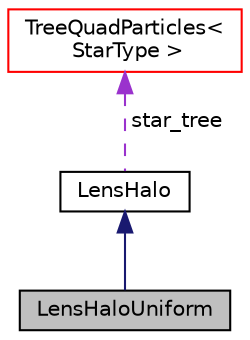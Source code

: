 digraph "LensHaloUniform"
{
 // LATEX_PDF_SIZE
  edge [fontname="Helvetica",fontsize="10",labelfontname="Helvetica",labelfontsize="10"];
  node [fontname="Helvetica",fontsize="10",shape=record];
  Node1 [label="LensHaloUniform",height=0.2,width=0.4,color="black", fillcolor="grey75", style="filled", fontcolor="black",tooltip="A uniform surface density and shear lens."];
  Node2 -> Node1 [dir="back",color="midnightblue",fontsize="10",style="solid",fontname="Helvetica"];
  Node2 [label="LensHalo",height=0.2,width=0.4,color="black", fillcolor="white", style="filled",URL="$class_lens_halo.html",tooltip="A base class for all types of lensing \"halos\" which are any mass distribution that cause lensing."];
  Node3 -> Node2 [dir="back",color="darkorchid3",fontsize="10",style="dashed",label=" star_tree" ,fontname="Helvetica"];
  Node3 [label="TreeQuadParticles\<\l StarType \>",height=0.2,width=0.4,color="red", fillcolor="white", style="filled",URL="$class_tree_quad_particles.html",tooltip=" "];
}
